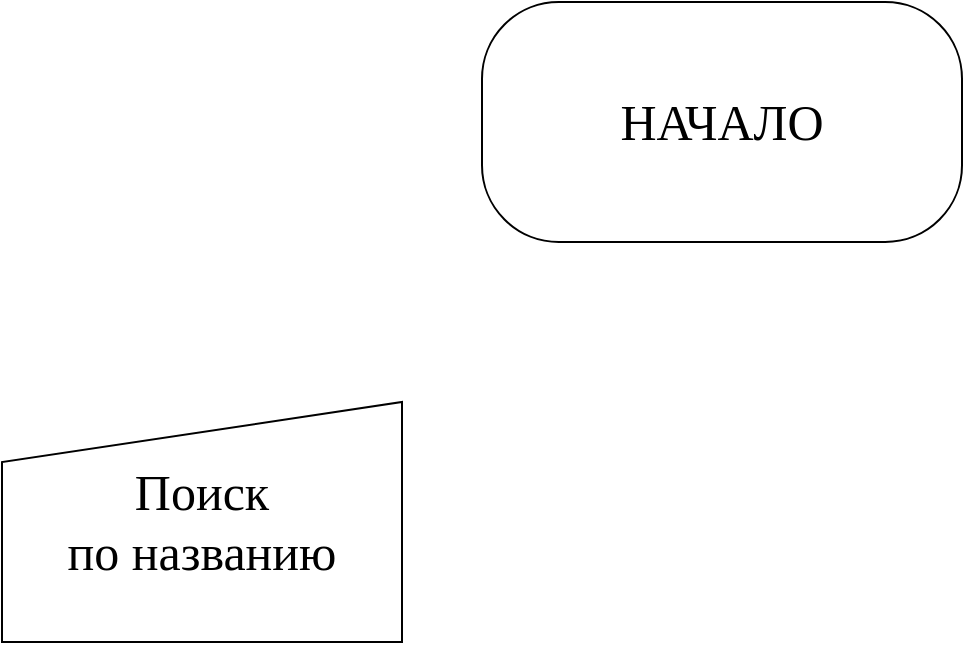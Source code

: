 <mxfile version="21.1.5" type="github">
  <diagram name="Page-1" id="8wOq9gKMgsroS9lOQ_Xg">
    <mxGraphModel dx="2049" dy="1137" grid="1" gridSize="10" guides="1" tooltips="1" connect="1" arrows="1" fold="1" page="1" pageScale="1" pageWidth="1654" pageHeight="2336" math="0" shadow="0">
      <root>
        <mxCell id="0" />
        <mxCell id="1" parent="0" />
        <mxCell id="F7DOe3f4gSxOKFVeKhd5-1" value="&lt;font style=&quot;font-size: 25px;&quot;&gt;НАЧАЛО&lt;/font&gt;" style="rounded=1;whiteSpace=wrap;html=1;arcSize=32;fontFamily=Tahoma;fontSize=25;" vertex="1" parent="1">
          <mxGeometry x="600" y="120" width="240" height="120" as="geometry" />
        </mxCell>
        <mxCell id="F7DOe3f4gSxOKFVeKhd5-2" value="Поиск &lt;br style=&quot;font-size: 25px;&quot;&gt;по названию" style="shape=manualInput;whiteSpace=wrap;html=1;fontSize=25;fontFamily=Tahoma;" vertex="1" parent="1">
          <mxGeometry x="360" y="320" width="200" height="120" as="geometry" />
        </mxCell>
      </root>
    </mxGraphModel>
  </diagram>
</mxfile>
